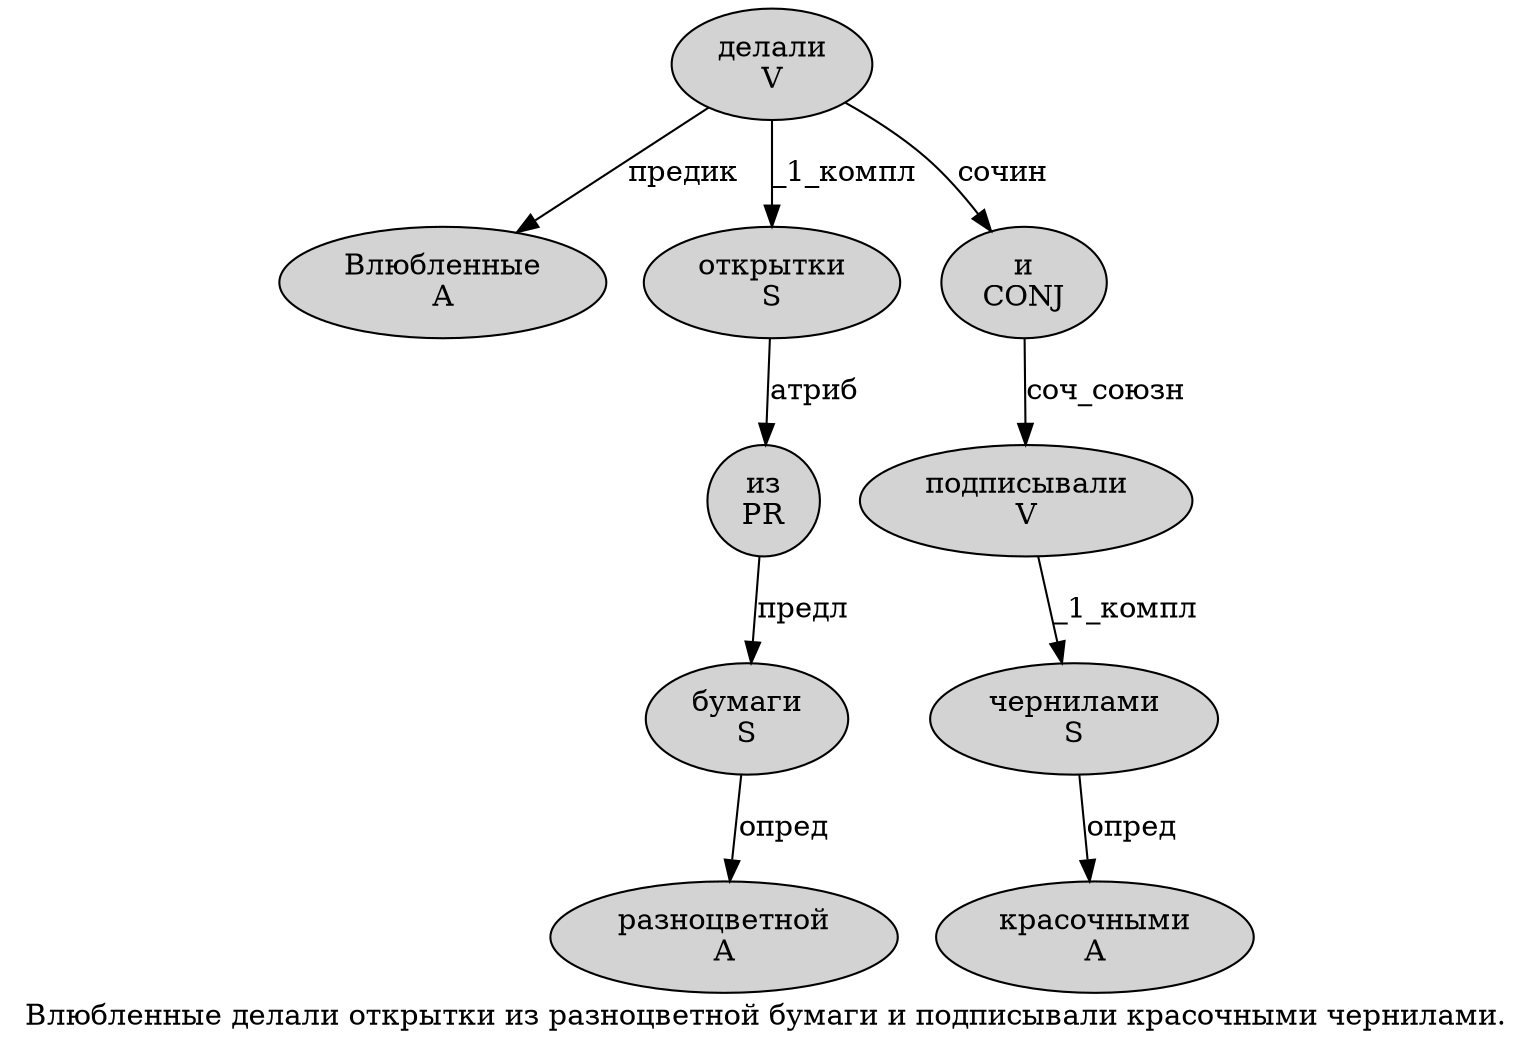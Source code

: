 digraph SENTENCE_1495 {
	graph [label="Влюбленные делали открытки из разноцветной бумаги и подписывали красочными чернилами."]
	node [style=filled]
		0 [label="Влюбленные
A" color="" fillcolor=lightgray penwidth=1 shape=ellipse]
		1 [label="делали
V" color="" fillcolor=lightgray penwidth=1 shape=ellipse]
		2 [label="открытки
S" color="" fillcolor=lightgray penwidth=1 shape=ellipse]
		3 [label="из
PR" color="" fillcolor=lightgray penwidth=1 shape=ellipse]
		4 [label="разноцветной
A" color="" fillcolor=lightgray penwidth=1 shape=ellipse]
		5 [label="бумаги
S" color="" fillcolor=lightgray penwidth=1 shape=ellipse]
		6 [label="и
CONJ" color="" fillcolor=lightgray penwidth=1 shape=ellipse]
		7 [label="подписывали
V" color="" fillcolor=lightgray penwidth=1 shape=ellipse]
		8 [label="красочными
A" color="" fillcolor=lightgray penwidth=1 shape=ellipse]
		9 [label="чернилами
S" color="" fillcolor=lightgray penwidth=1 shape=ellipse]
			7 -> 9 [label="_1_компл"]
			1 -> 0 [label="предик"]
			1 -> 2 [label="_1_компл"]
			1 -> 6 [label="сочин"]
			6 -> 7 [label="соч_союзн"]
			2 -> 3 [label="атриб"]
			3 -> 5 [label="предл"]
			9 -> 8 [label="опред"]
			5 -> 4 [label="опред"]
}